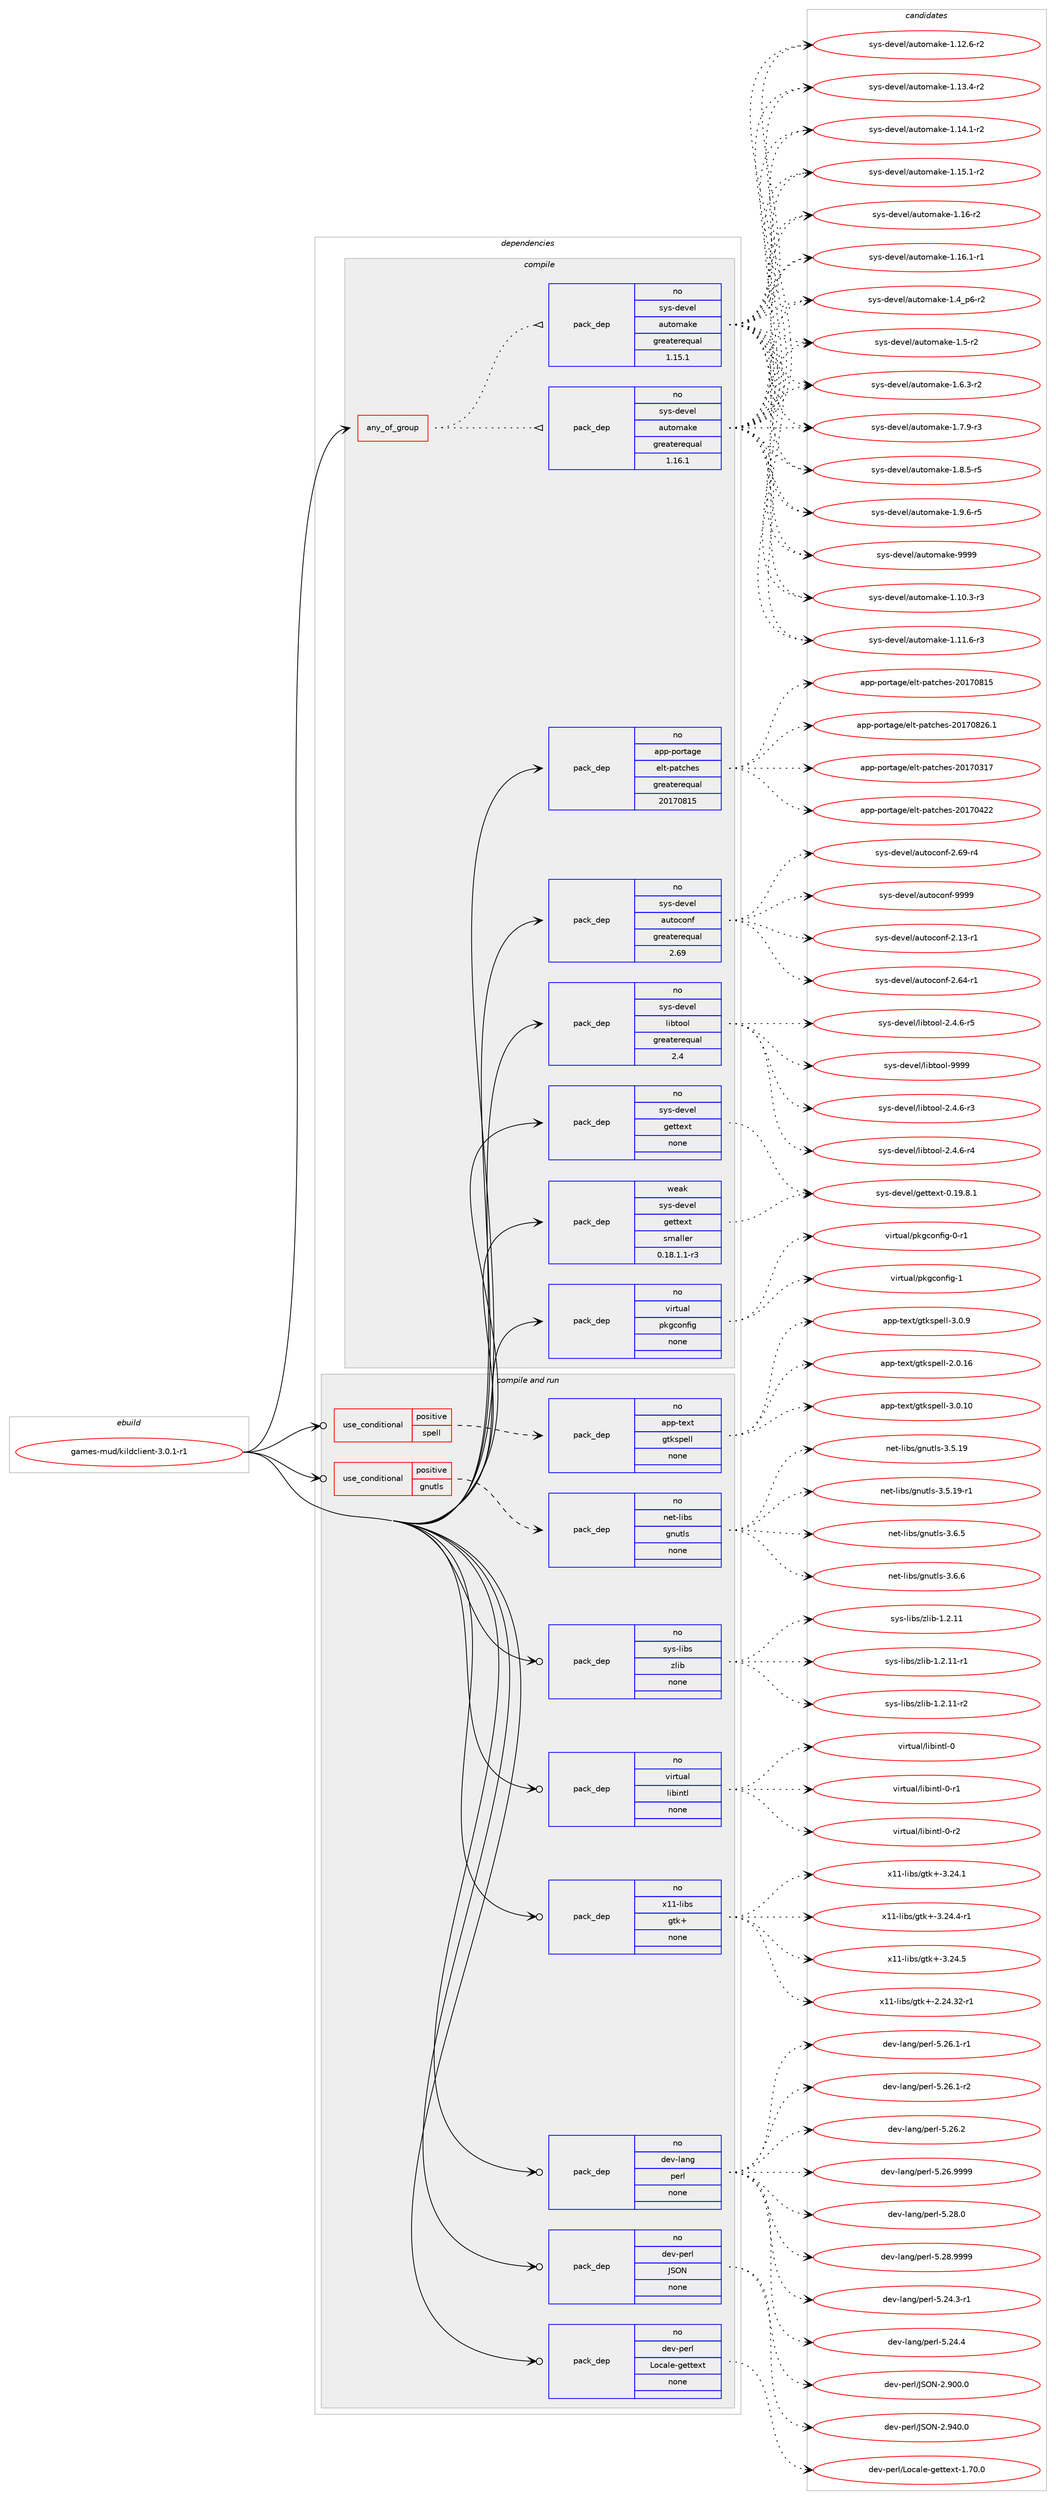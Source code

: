 digraph prolog {

# *************
# Graph options
# *************

newrank=true;
concentrate=true;
compound=true;
graph [rankdir=LR,fontname=Helvetica,fontsize=10,ranksep=1.5];#, ranksep=2.5, nodesep=0.2];
edge  [arrowhead=vee];
node  [fontname=Helvetica,fontsize=10];

# **********
# The ebuild
# **********

subgraph cluster_leftcol {
color=gray;
rank=same;
label=<<i>ebuild</i>>;
id [label="games-mud/kildclient-3.0.1-r1", color=red, width=4, href="../games-mud/kildclient-3.0.1-r1.svg"];
}

# ****************
# The dependencies
# ****************

subgraph cluster_midcol {
color=gray;
label=<<i>dependencies</i>>;
subgraph cluster_compile {
fillcolor="#eeeeee";
style=filled;
label=<<i>compile</i>>;
subgraph any23450 {
dependency1558874 [label=<<TABLE BORDER="0" CELLBORDER="1" CELLSPACING="0" CELLPADDING="4"><TR><TD CELLPADDING="10">any_of_group</TD></TR></TABLE>>, shape=none, color=red];subgraph pack1107928 {
dependency1558875 [label=<<TABLE BORDER="0" CELLBORDER="1" CELLSPACING="0" CELLPADDING="4" WIDTH="220"><TR><TD ROWSPAN="6" CELLPADDING="30">pack_dep</TD></TR><TR><TD WIDTH="110">no</TD></TR><TR><TD>sys-devel</TD></TR><TR><TD>automake</TD></TR><TR><TD>greaterequal</TD></TR><TR><TD>1.16.1</TD></TR></TABLE>>, shape=none, color=blue];
}
dependency1558874:e -> dependency1558875:w [weight=20,style="dotted",arrowhead="oinv"];
subgraph pack1107929 {
dependency1558876 [label=<<TABLE BORDER="0" CELLBORDER="1" CELLSPACING="0" CELLPADDING="4" WIDTH="220"><TR><TD ROWSPAN="6" CELLPADDING="30">pack_dep</TD></TR><TR><TD WIDTH="110">no</TD></TR><TR><TD>sys-devel</TD></TR><TR><TD>automake</TD></TR><TR><TD>greaterequal</TD></TR><TR><TD>1.15.1</TD></TR></TABLE>>, shape=none, color=blue];
}
dependency1558874:e -> dependency1558876:w [weight=20,style="dotted",arrowhead="oinv"];
}
id:e -> dependency1558874:w [weight=20,style="solid",arrowhead="vee"];
subgraph pack1107930 {
dependency1558877 [label=<<TABLE BORDER="0" CELLBORDER="1" CELLSPACING="0" CELLPADDING="4" WIDTH="220"><TR><TD ROWSPAN="6" CELLPADDING="30">pack_dep</TD></TR><TR><TD WIDTH="110">no</TD></TR><TR><TD>app-portage</TD></TR><TR><TD>elt-patches</TD></TR><TR><TD>greaterequal</TD></TR><TR><TD>20170815</TD></TR></TABLE>>, shape=none, color=blue];
}
id:e -> dependency1558877:w [weight=20,style="solid",arrowhead="vee"];
subgraph pack1107931 {
dependency1558878 [label=<<TABLE BORDER="0" CELLBORDER="1" CELLSPACING="0" CELLPADDING="4" WIDTH="220"><TR><TD ROWSPAN="6" CELLPADDING="30">pack_dep</TD></TR><TR><TD WIDTH="110">no</TD></TR><TR><TD>sys-devel</TD></TR><TR><TD>autoconf</TD></TR><TR><TD>greaterequal</TD></TR><TR><TD>2.69</TD></TR></TABLE>>, shape=none, color=blue];
}
id:e -> dependency1558878:w [weight=20,style="solid",arrowhead="vee"];
subgraph pack1107932 {
dependency1558879 [label=<<TABLE BORDER="0" CELLBORDER="1" CELLSPACING="0" CELLPADDING="4" WIDTH="220"><TR><TD ROWSPAN="6" CELLPADDING="30">pack_dep</TD></TR><TR><TD WIDTH="110">no</TD></TR><TR><TD>sys-devel</TD></TR><TR><TD>gettext</TD></TR><TR><TD>none</TD></TR><TR><TD></TD></TR></TABLE>>, shape=none, color=blue];
}
id:e -> dependency1558879:w [weight=20,style="solid",arrowhead="vee"];
subgraph pack1107933 {
dependency1558880 [label=<<TABLE BORDER="0" CELLBORDER="1" CELLSPACING="0" CELLPADDING="4" WIDTH="220"><TR><TD ROWSPAN="6" CELLPADDING="30">pack_dep</TD></TR><TR><TD WIDTH="110">no</TD></TR><TR><TD>sys-devel</TD></TR><TR><TD>libtool</TD></TR><TR><TD>greaterequal</TD></TR><TR><TD>2.4</TD></TR></TABLE>>, shape=none, color=blue];
}
id:e -> dependency1558880:w [weight=20,style="solid",arrowhead="vee"];
subgraph pack1107934 {
dependency1558881 [label=<<TABLE BORDER="0" CELLBORDER="1" CELLSPACING="0" CELLPADDING="4" WIDTH="220"><TR><TD ROWSPAN="6" CELLPADDING="30">pack_dep</TD></TR><TR><TD WIDTH="110">no</TD></TR><TR><TD>virtual</TD></TR><TR><TD>pkgconfig</TD></TR><TR><TD>none</TD></TR><TR><TD></TD></TR></TABLE>>, shape=none, color=blue];
}
id:e -> dependency1558881:w [weight=20,style="solid",arrowhead="vee"];
subgraph pack1107935 {
dependency1558882 [label=<<TABLE BORDER="0" CELLBORDER="1" CELLSPACING="0" CELLPADDING="4" WIDTH="220"><TR><TD ROWSPAN="6" CELLPADDING="30">pack_dep</TD></TR><TR><TD WIDTH="110">weak</TD></TR><TR><TD>sys-devel</TD></TR><TR><TD>gettext</TD></TR><TR><TD>smaller</TD></TR><TR><TD>0.18.1.1-r3</TD></TR></TABLE>>, shape=none, color=blue];
}
id:e -> dependency1558882:w [weight=20,style="solid",arrowhead="vee"];
}
subgraph cluster_compileandrun {
fillcolor="#eeeeee";
style=filled;
label=<<i>compile and run</i>>;
subgraph cond426903 {
dependency1558883 [label=<<TABLE BORDER="0" CELLBORDER="1" CELLSPACING="0" CELLPADDING="4"><TR><TD ROWSPAN="3" CELLPADDING="10">use_conditional</TD></TR><TR><TD>positive</TD></TR><TR><TD>gnutls</TD></TR></TABLE>>, shape=none, color=red];
subgraph pack1107936 {
dependency1558884 [label=<<TABLE BORDER="0" CELLBORDER="1" CELLSPACING="0" CELLPADDING="4" WIDTH="220"><TR><TD ROWSPAN="6" CELLPADDING="30">pack_dep</TD></TR><TR><TD WIDTH="110">no</TD></TR><TR><TD>net-libs</TD></TR><TR><TD>gnutls</TD></TR><TR><TD>none</TD></TR><TR><TD></TD></TR></TABLE>>, shape=none, color=blue];
}
dependency1558883:e -> dependency1558884:w [weight=20,style="dashed",arrowhead="vee"];
}
id:e -> dependency1558883:w [weight=20,style="solid",arrowhead="odotvee"];
subgraph cond426904 {
dependency1558885 [label=<<TABLE BORDER="0" CELLBORDER="1" CELLSPACING="0" CELLPADDING="4"><TR><TD ROWSPAN="3" CELLPADDING="10">use_conditional</TD></TR><TR><TD>positive</TD></TR><TR><TD>spell</TD></TR></TABLE>>, shape=none, color=red];
subgraph pack1107937 {
dependency1558886 [label=<<TABLE BORDER="0" CELLBORDER="1" CELLSPACING="0" CELLPADDING="4" WIDTH="220"><TR><TD ROWSPAN="6" CELLPADDING="30">pack_dep</TD></TR><TR><TD WIDTH="110">no</TD></TR><TR><TD>app-text</TD></TR><TR><TD>gtkspell</TD></TR><TR><TD>none</TD></TR><TR><TD></TD></TR></TABLE>>, shape=none, color=blue];
}
dependency1558885:e -> dependency1558886:w [weight=20,style="dashed",arrowhead="vee"];
}
id:e -> dependency1558885:w [weight=20,style="solid",arrowhead="odotvee"];
subgraph pack1107938 {
dependency1558887 [label=<<TABLE BORDER="0" CELLBORDER="1" CELLSPACING="0" CELLPADDING="4" WIDTH="220"><TR><TD ROWSPAN="6" CELLPADDING="30">pack_dep</TD></TR><TR><TD WIDTH="110">no</TD></TR><TR><TD>dev-lang</TD></TR><TR><TD>perl</TD></TR><TR><TD>none</TD></TR><TR><TD></TD></TR></TABLE>>, shape=none, color=blue];
}
id:e -> dependency1558887:w [weight=20,style="solid",arrowhead="odotvee"];
subgraph pack1107939 {
dependency1558888 [label=<<TABLE BORDER="0" CELLBORDER="1" CELLSPACING="0" CELLPADDING="4" WIDTH="220"><TR><TD ROWSPAN="6" CELLPADDING="30">pack_dep</TD></TR><TR><TD WIDTH="110">no</TD></TR><TR><TD>dev-perl</TD></TR><TR><TD>JSON</TD></TR><TR><TD>none</TD></TR><TR><TD></TD></TR></TABLE>>, shape=none, color=blue];
}
id:e -> dependency1558888:w [weight=20,style="solid",arrowhead="odotvee"];
subgraph pack1107940 {
dependency1558889 [label=<<TABLE BORDER="0" CELLBORDER="1" CELLSPACING="0" CELLPADDING="4" WIDTH="220"><TR><TD ROWSPAN="6" CELLPADDING="30">pack_dep</TD></TR><TR><TD WIDTH="110">no</TD></TR><TR><TD>dev-perl</TD></TR><TR><TD>Locale-gettext</TD></TR><TR><TD>none</TD></TR><TR><TD></TD></TR></TABLE>>, shape=none, color=blue];
}
id:e -> dependency1558889:w [weight=20,style="solid",arrowhead="odotvee"];
subgraph pack1107941 {
dependency1558890 [label=<<TABLE BORDER="0" CELLBORDER="1" CELLSPACING="0" CELLPADDING="4" WIDTH="220"><TR><TD ROWSPAN="6" CELLPADDING="30">pack_dep</TD></TR><TR><TD WIDTH="110">no</TD></TR><TR><TD>sys-libs</TD></TR><TR><TD>zlib</TD></TR><TR><TD>none</TD></TR><TR><TD></TD></TR></TABLE>>, shape=none, color=blue];
}
id:e -> dependency1558890:w [weight=20,style="solid",arrowhead="odotvee"];
subgraph pack1107942 {
dependency1558891 [label=<<TABLE BORDER="0" CELLBORDER="1" CELLSPACING="0" CELLPADDING="4" WIDTH="220"><TR><TD ROWSPAN="6" CELLPADDING="30">pack_dep</TD></TR><TR><TD WIDTH="110">no</TD></TR><TR><TD>virtual</TD></TR><TR><TD>libintl</TD></TR><TR><TD>none</TD></TR><TR><TD></TD></TR></TABLE>>, shape=none, color=blue];
}
id:e -> dependency1558891:w [weight=20,style="solid",arrowhead="odotvee"];
subgraph pack1107943 {
dependency1558892 [label=<<TABLE BORDER="0" CELLBORDER="1" CELLSPACING="0" CELLPADDING="4" WIDTH="220"><TR><TD ROWSPAN="6" CELLPADDING="30">pack_dep</TD></TR><TR><TD WIDTH="110">no</TD></TR><TR><TD>x11-libs</TD></TR><TR><TD>gtk+</TD></TR><TR><TD>none</TD></TR><TR><TD></TD></TR></TABLE>>, shape=none, color=blue];
}
id:e -> dependency1558892:w [weight=20,style="solid",arrowhead="odotvee"];
}
subgraph cluster_run {
fillcolor="#eeeeee";
style=filled;
label=<<i>run</i>>;
}
}

# **************
# The candidates
# **************

subgraph cluster_choices {
rank=same;
color=gray;
label=<<i>candidates</i>>;

subgraph choice1107928 {
color=black;
nodesep=1;
choice11512111545100101118101108479711711611110997107101454946494846514511451 [label="sys-devel/automake-1.10.3-r3", color=red, width=4,href="../sys-devel/automake-1.10.3-r3.svg"];
choice11512111545100101118101108479711711611110997107101454946494946544511451 [label="sys-devel/automake-1.11.6-r3", color=red, width=4,href="../sys-devel/automake-1.11.6-r3.svg"];
choice11512111545100101118101108479711711611110997107101454946495046544511450 [label="sys-devel/automake-1.12.6-r2", color=red, width=4,href="../sys-devel/automake-1.12.6-r2.svg"];
choice11512111545100101118101108479711711611110997107101454946495146524511450 [label="sys-devel/automake-1.13.4-r2", color=red, width=4,href="../sys-devel/automake-1.13.4-r2.svg"];
choice11512111545100101118101108479711711611110997107101454946495246494511450 [label="sys-devel/automake-1.14.1-r2", color=red, width=4,href="../sys-devel/automake-1.14.1-r2.svg"];
choice11512111545100101118101108479711711611110997107101454946495346494511450 [label="sys-devel/automake-1.15.1-r2", color=red, width=4,href="../sys-devel/automake-1.15.1-r2.svg"];
choice1151211154510010111810110847971171161111099710710145494649544511450 [label="sys-devel/automake-1.16-r2", color=red, width=4,href="../sys-devel/automake-1.16-r2.svg"];
choice11512111545100101118101108479711711611110997107101454946495446494511449 [label="sys-devel/automake-1.16.1-r1", color=red, width=4,href="../sys-devel/automake-1.16.1-r1.svg"];
choice115121115451001011181011084797117116111109971071014549465295112544511450 [label="sys-devel/automake-1.4_p6-r2", color=red, width=4,href="../sys-devel/automake-1.4_p6-r2.svg"];
choice11512111545100101118101108479711711611110997107101454946534511450 [label="sys-devel/automake-1.5-r2", color=red, width=4,href="../sys-devel/automake-1.5-r2.svg"];
choice115121115451001011181011084797117116111109971071014549465446514511450 [label="sys-devel/automake-1.6.3-r2", color=red, width=4,href="../sys-devel/automake-1.6.3-r2.svg"];
choice115121115451001011181011084797117116111109971071014549465546574511451 [label="sys-devel/automake-1.7.9-r3", color=red, width=4,href="../sys-devel/automake-1.7.9-r3.svg"];
choice115121115451001011181011084797117116111109971071014549465646534511453 [label="sys-devel/automake-1.8.5-r5", color=red, width=4,href="../sys-devel/automake-1.8.5-r5.svg"];
choice115121115451001011181011084797117116111109971071014549465746544511453 [label="sys-devel/automake-1.9.6-r5", color=red, width=4,href="../sys-devel/automake-1.9.6-r5.svg"];
choice115121115451001011181011084797117116111109971071014557575757 [label="sys-devel/automake-9999", color=red, width=4,href="../sys-devel/automake-9999.svg"];
dependency1558875:e -> choice11512111545100101118101108479711711611110997107101454946494846514511451:w [style=dotted,weight="100"];
dependency1558875:e -> choice11512111545100101118101108479711711611110997107101454946494946544511451:w [style=dotted,weight="100"];
dependency1558875:e -> choice11512111545100101118101108479711711611110997107101454946495046544511450:w [style=dotted,weight="100"];
dependency1558875:e -> choice11512111545100101118101108479711711611110997107101454946495146524511450:w [style=dotted,weight="100"];
dependency1558875:e -> choice11512111545100101118101108479711711611110997107101454946495246494511450:w [style=dotted,weight="100"];
dependency1558875:e -> choice11512111545100101118101108479711711611110997107101454946495346494511450:w [style=dotted,weight="100"];
dependency1558875:e -> choice1151211154510010111810110847971171161111099710710145494649544511450:w [style=dotted,weight="100"];
dependency1558875:e -> choice11512111545100101118101108479711711611110997107101454946495446494511449:w [style=dotted,weight="100"];
dependency1558875:e -> choice115121115451001011181011084797117116111109971071014549465295112544511450:w [style=dotted,weight="100"];
dependency1558875:e -> choice11512111545100101118101108479711711611110997107101454946534511450:w [style=dotted,weight="100"];
dependency1558875:e -> choice115121115451001011181011084797117116111109971071014549465446514511450:w [style=dotted,weight="100"];
dependency1558875:e -> choice115121115451001011181011084797117116111109971071014549465546574511451:w [style=dotted,weight="100"];
dependency1558875:e -> choice115121115451001011181011084797117116111109971071014549465646534511453:w [style=dotted,weight="100"];
dependency1558875:e -> choice115121115451001011181011084797117116111109971071014549465746544511453:w [style=dotted,weight="100"];
dependency1558875:e -> choice115121115451001011181011084797117116111109971071014557575757:w [style=dotted,weight="100"];
}
subgraph choice1107929 {
color=black;
nodesep=1;
choice11512111545100101118101108479711711611110997107101454946494846514511451 [label="sys-devel/automake-1.10.3-r3", color=red, width=4,href="../sys-devel/automake-1.10.3-r3.svg"];
choice11512111545100101118101108479711711611110997107101454946494946544511451 [label="sys-devel/automake-1.11.6-r3", color=red, width=4,href="../sys-devel/automake-1.11.6-r3.svg"];
choice11512111545100101118101108479711711611110997107101454946495046544511450 [label="sys-devel/automake-1.12.6-r2", color=red, width=4,href="../sys-devel/automake-1.12.6-r2.svg"];
choice11512111545100101118101108479711711611110997107101454946495146524511450 [label="sys-devel/automake-1.13.4-r2", color=red, width=4,href="../sys-devel/automake-1.13.4-r2.svg"];
choice11512111545100101118101108479711711611110997107101454946495246494511450 [label="sys-devel/automake-1.14.1-r2", color=red, width=4,href="../sys-devel/automake-1.14.1-r2.svg"];
choice11512111545100101118101108479711711611110997107101454946495346494511450 [label="sys-devel/automake-1.15.1-r2", color=red, width=4,href="../sys-devel/automake-1.15.1-r2.svg"];
choice1151211154510010111810110847971171161111099710710145494649544511450 [label="sys-devel/automake-1.16-r2", color=red, width=4,href="../sys-devel/automake-1.16-r2.svg"];
choice11512111545100101118101108479711711611110997107101454946495446494511449 [label="sys-devel/automake-1.16.1-r1", color=red, width=4,href="../sys-devel/automake-1.16.1-r1.svg"];
choice115121115451001011181011084797117116111109971071014549465295112544511450 [label="sys-devel/automake-1.4_p6-r2", color=red, width=4,href="../sys-devel/automake-1.4_p6-r2.svg"];
choice11512111545100101118101108479711711611110997107101454946534511450 [label="sys-devel/automake-1.5-r2", color=red, width=4,href="../sys-devel/automake-1.5-r2.svg"];
choice115121115451001011181011084797117116111109971071014549465446514511450 [label="sys-devel/automake-1.6.3-r2", color=red, width=4,href="../sys-devel/automake-1.6.3-r2.svg"];
choice115121115451001011181011084797117116111109971071014549465546574511451 [label="sys-devel/automake-1.7.9-r3", color=red, width=4,href="../sys-devel/automake-1.7.9-r3.svg"];
choice115121115451001011181011084797117116111109971071014549465646534511453 [label="sys-devel/automake-1.8.5-r5", color=red, width=4,href="../sys-devel/automake-1.8.5-r5.svg"];
choice115121115451001011181011084797117116111109971071014549465746544511453 [label="sys-devel/automake-1.9.6-r5", color=red, width=4,href="../sys-devel/automake-1.9.6-r5.svg"];
choice115121115451001011181011084797117116111109971071014557575757 [label="sys-devel/automake-9999", color=red, width=4,href="../sys-devel/automake-9999.svg"];
dependency1558876:e -> choice11512111545100101118101108479711711611110997107101454946494846514511451:w [style=dotted,weight="100"];
dependency1558876:e -> choice11512111545100101118101108479711711611110997107101454946494946544511451:w [style=dotted,weight="100"];
dependency1558876:e -> choice11512111545100101118101108479711711611110997107101454946495046544511450:w [style=dotted,weight="100"];
dependency1558876:e -> choice11512111545100101118101108479711711611110997107101454946495146524511450:w [style=dotted,weight="100"];
dependency1558876:e -> choice11512111545100101118101108479711711611110997107101454946495246494511450:w [style=dotted,weight="100"];
dependency1558876:e -> choice11512111545100101118101108479711711611110997107101454946495346494511450:w [style=dotted,weight="100"];
dependency1558876:e -> choice1151211154510010111810110847971171161111099710710145494649544511450:w [style=dotted,weight="100"];
dependency1558876:e -> choice11512111545100101118101108479711711611110997107101454946495446494511449:w [style=dotted,weight="100"];
dependency1558876:e -> choice115121115451001011181011084797117116111109971071014549465295112544511450:w [style=dotted,weight="100"];
dependency1558876:e -> choice11512111545100101118101108479711711611110997107101454946534511450:w [style=dotted,weight="100"];
dependency1558876:e -> choice115121115451001011181011084797117116111109971071014549465446514511450:w [style=dotted,weight="100"];
dependency1558876:e -> choice115121115451001011181011084797117116111109971071014549465546574511451:w [style=dotted,weight="100"];
dependency1558876:e -> choice115121115451001011181011084797117116111109971071014549465646534511453:w [style=dotted,weight="100"];
dependency1558876:e -> choice115121115451001011181011084797117116111109971071014549465746544511453:w [style=dotted,weight="100"];
dependency1558876:e -> choice115121115451001011181011084797117116111109971071014557575757:w [style=dotted,weight="100"];
}
subgraph choice1107930 {
color=black;
nodesep=1;
choice97112112451121111141169710310147101108116451129711699104101115455048495548514955 [label="app-portage/elt-patches-20170317", color=red, width=4,href="../app-portage/elt-patches-20170317.svg"];
choice97112112451121111141169710310147101108116451129711699104101115455048495548525050 [label="app-portage/elt-patches-20170422", color=red, width=4,href="../app-portage/elt-patches-20170422.svg"];
choice97112112451121111141169710310147101108116451129711699104101115455048495548564953 [label="app-portage/elt-patches-20170815", color=red, width=4,href="../app-portage/elt-patches-20170815.svg"];
choice971121124511211111411697103101471011081164511297116991041011154550484955485650544649 [label="app-portage/elt-patches-20170826.1", color=red, width=4,href="../app-portage/elt-patches-20170826.1.svg"];
dependency1558877:e -> choice97112112451121111141169710310147101108116451129711699104101115455048495548514955:w [style=dotted,weight="100"];
dependency1558877:e -> choice97112112451121111141169710310147101108116451129711699104101115455048495548525050:w [style=dotted,weight="100"];
dependency1558877:e -> choice97112112451121111141169710310147101108116451129711699104101115455048495548564953:w [style=dotted,weight="100"];
dependency1558877:e -> choice971121124511211111411697103101471011081164511297116991041011154550484955485650544649:w [style=dotted,weight="100"];
}
subgraph choice1107931 {
color=black;
nodesep=1;
choice1151211154510010111810110847971171161119911111010245504649514511449 [label="sys-devel/autoconf-2.13-r1", color=red, width=4,href="../sys-devel/autoconf-2.13-r1.svg"];
choice1151211154510010111810110847971171161119911111010245504654524511449 [label="sys-devel/autoconf-2.64-r1", color=red, width=4,href="../sys-devel/autoconf-2.64-r1.svg"];
choice1151211154510010111810110847971171161119911111010245504654574511452 [label="sys-devel/autoconf-2.69-r4", color=red, width=4,href="../sys-devel/autoconf-2.69-r4.svg"];
choice115121115451001011181011084797117116111991111101024557575757 [label="sys-devel/autoconf-9999", color=red, width=4,href="../sys-devel/autoconf-9999.svg"];
dependency1558878:e -> choice1151211154510010111810110847971171161119911111010245504649514511449:w [style=dotted,weight="100"];
dependency1558878:e -> choice1151211154510010111810110847971171161119911111010245504654524511449:w [style=dotted,weight="100"];
dependency1558878:e -> choice1151211154510010111810110847971171161119911111010245504654574511452:w [style=dotted,weight="100"];
dependency1558878:e -> choice115121115451001011181011084797117116111991111101024557575757:w [style=dotted,weight="100"];
}
subgraph choice1107932 {
color=black;
nodesep=1;
choice1151211154510010111810110847103101116116101120116454846495746564649 [label="sys-devel/gettext-0.19.8.1", color=red, width=4,href="../sys-devel/gettext-0.19.8.1.svg"];
dependency1558879:e -> choice1151211154510010111810110847103101116116101120116454846495746564649:w [style=dotted,weight="100"];
}
subgraph choice1107933 {
color=black;
nodesep=1;
choice1151211154510010111810110847108105981161111111084550465246544511451 [label="sys-devel/libtool-2.4.6-r3", color=red, width=4,href="../sys-devel/libtool-2.4.6-r3.svg"];
choice1151211154510010111810110847108105981161111111084550465246544511452 [label="sys-devel/libtool-2.4.6-r4", color=red, width=4,href="../sys-devel/libtool-2.4.6-r4.svg"];
choice1151211154510010111810110847108105981161111111084550465246544511453 [label="sys-devel/libtool-2.4.6-r5", color=red, width=4,href="../sys-devel/libtool-2.4.6-r5.svg"];
choice1151211154510010111810110847108105981161111111084557575757 [label="sys-devel/libtool-9999", color=red, width=4,href="../sys-devel/libtool-9999.svg"];
dependency1558880:e -> choice1151211154510010111810110847108105981161111111084550465246544511451:w [style=dotted,weight="100"];
dependency1558880:e -> choice1151211154510010111810110847108105981161111111084550465246544511452:w [style=dotted,weight="100"];
dependency1558880:e -> choice1151211154510010111810110847108105981161111111084550465246544511453:w [style=dotted,weight="100"];
dependency1558880:e -> choice1151211154510010111810110847108105981161111111084557575757:w [style=dotted,weight="100"];
}
subgraph choice1107934 {
color=black;
nodesep=1;
choice11810511411611797108471121071039911111010210510345484511449 [label="virtual/pkgconfig-0-r1", color=red, width=4,href="../virtual/pkgconfig-0-r1.svg"];
choice1181051141161179710847112107103991111101021051034549 [label="virtual/pkgconfig-1", color=red, width=4,href="../virtual/pkgconfig-1.svg"];
dependency1558881:e -> choice11810511411611797108471121071039911111010210510345484511449:w [style=dotted,weight="100"];
dependency1558881:e -> choice1181051141161179710847112107103991111101021051034549:w [style=dotted,weight="100"];
}
subgraph choice1107935 {
color=black;
nodesep=1;
choice1151211154510010111810110847103101116116101120116454846495746564649 [label="sys-devel/gettext-0.19.8.1", color=red, width=4,href="../sys-devel/gettext-0.19.8.1.svg"];
dependency1558882:e -> choice1151211154510010111810110847103101116116101120116454846495746564649:w [style=dotted,weight="100"];
}
subgraph choice1107936 {
color=black;
nodesep=1;
choice11010111645108105981154710311011711610811545514653464957 [label="net-libs/gnutls-3.5.19", color=red, width=4,href="../net-libs/gnutls-3.5.19.svg"];
choice110101116451081059811547103110117116108115455146534649574511449 [label="net-libs/gnutls-3.5.19-r1", color=red, width=4,href="../net-libs/gnutls-3.5.19-r1.svg"];
choice110101116451081059811547103110117116108115455146544653 [label="net-libs/gnutls-3.6.5", color=red, width=4,href="../net-libs/gnutls-3.6.5.svg"];
choice110101116451081059811547103110117116108115455146544654 [label="net-libs/gnutls-3.6.6", color=red, width=4,href="../net-libs/gnutls-3.6.6.svg"];
dependency1558884:e -> choice11010111645108105981154710311011711610811545514653464957:w [style=dotted,weight="100"];
dependency1558884:e -> choice110101116451081059811547103110117116108115455146534649574511449:w [style=dotted,weight="100"];
dependency1558884:e -> choice110101116451081059811547103110117116108115455146544653:w [style=dotted,weight="100"];
dependency1558884:e -> choice110101116451081059811547103110117116108115455146544654:w [style=dotted,weight="100"];
}
subgraph choice1107937 {
color=black;
nodesep=1;
choice97112112451161011201164710311610711511210110810845504648464954 [label="app-text/gtkspell-2.0.16", color=red, width=4,href="../app-text/gtkspell-2.0.16.svg"];
choice97112112451161011201164710311610711511210110810845514648464948 [label="app-text/gtkspell-3.0.10", color=red, width=4,href="../app-text/gtkspell-3.0.10.svg"];
choice971121124511610112011647103116107115112101108108455146484657 [label="app-text/gtkspell-3.0.9", color=red, width=4,href="../app-text/gtkspell-3.0.9.svg"];
dependency1558886:e -> choice97112112451161011201164710311610711511210110810845504648464954:w [style=dotted,weight="100"];
dependency1558886:e -> choice97112112451161011201164710311610711511210110810845514648464948:w [style=dotted,weight="100"];
dependency1558886:e -> choice971121124511610112011647103116107115112101108108455146484657:w [style=dotted,weight="100"];
}
subgraph choice1107938 {
color=black;
nodesep=1;
choice100101118451089711010347112101114108455346505246514511449 [label="dev-lang/perl-5.24.3-r1", color=red, width=4,href="../dev-lang/perl-5.24.3-r1.svg"];
choice10010111845108971101034711210111410845534650524652 [label="dev-lang/perl-5.24.4", color=red, width=4,href="../dev-lang/perl-5.24.4.svg"];
choice100101118451089711010347112101114108455346505446494511449 [label="dev-lang/perl-5.26.1-r1", color=red, width=4,href="../dev-lang/perl-5.26.1-r1.svg"];
choice100101118451089711010347112101114108455346505446494511450 [label="dev-lang/perl-5.26.1-r2", color=red, width=4,href="../dev-lang/perl-5.26.1-r2.svg"];
choice10010111845108971101034711210111410845534650544650 [label="dev-lang/perl-5.26.2", color=red, width=4,href="../dev-lang/perl-5.26.2.svg"];
choice10010111845108971101034711210111410845534650544657575757 [label="dev-lang/perl-5.26.9999", color=red, width=4,href="../dev-lang/perl-5.26.9999.svg"];
choice10010111845108971101034711210111410845534650564648 [label="dev-lang/perl-5.28.0", color=red, width=4,href="../dev-lang/perl-5.28.0.svg"];
choice10010111845108971101034711210111410845534650564657575757 [label="dev-lang/perl-5.28.9999", color=red, width=4,href="../dev-lang/perl-5.28.9999.svg"];
dependency1558887:e -> choice100101118451089711010347112101114108455346505246514511449:w [style=dotted,weight="100"];
dependency1558887:e -> choice10010111845108971101034711210111410845534650524652:w [style=dotted,weight="100"];
dependency1558887:e -> choice100101118451089711010347112101114108455346505446494511449:w [style=dotted,weight="100"];
dependency1558887:e -> choice100101118451089711010347112101114108455346505446494511450:w [style=dotted,weight="100"];
dependency1558887:e -> choice10010111845108971101034711210111410845534650544650:w [style=dotted,weight="100"];
dependency1558887:e -> choice10010111845108971101034711210111410845534650544657575757:w [style=dotted,weight="100"];
dependency1558887:e -> choice10010111845108971101034711210111410845534650564648:w [style=dotted,weight="100"];
dependency1558887:e -> choice10010111845108971101034711210111410845534650564657575757:w [style=dotted,weight="100"];
}
subgraph choice1107939 {
color=black;
nodesep=1;
choice1001011184511210111410847748379784550465748484648 [label="dev-perl/JSON-2.900.0", color=red, width=4,href="../dev-perl/JSON-2.900.0.svg"];
choice1001011184511210111410847748379784550465752484648 [label="dev-perl/JSON-2.940.0", color=red, width=4,href="../dev-perl/JSON-2.940.0.svg"];
dependency1558888:e -> choice1001011184511210111410847748379784550465748484648:w [style=dotted,weight="100"];
dependency1558888:e -> choice1001011184511210111410847748379784550465752484648:w [style=dotted,weight="100"];
}
subgraph choice1107940 {
color=black;
nodesep=1;
choice10010111845112101114108477611199971081014510310111611610112011645494655484648 [label="dev-perl/Locale-gettext-1.70.0", color=red, width=4,href="../dev-perl/Locale-gettext-1.70.0.svg"];
dependency1558889:e -> choice10010111845112101114108477611199971081014510310111611610112011645494655484648:w [style=dotted,weight="100"];
}
subgraph choice1107941 {
color=black;
nodesep=1;
choice1151211154510810598115471221081059845494650464949 [label="sys-libs/zlib-1.2.11", color=red, width=4,href="../sys-libs/zlib-1.2.11.svg"];
choice11512111545108105981154712210810598454946504649494511449 [label="sys-libs/zlib-1.2.11-r1", color=red, width=4,href="../sys-libs/zlib-1.2.11-r1.svg"];
choice11512111545108105981154712210810598454946504649494511450 [label="sys-libs/zlib-1.2.11-r2", color=red, width=4,href="../sys-libs/zlib-1.2.11-r2.svg"];
dependency1558890:e -> choice1151211154510810598115471221081059845494650464949:w [style=dotted,weight="100"];
dependency1558890:e -> choice11512111545108105981154712210810598454946504649494511449:w [style=dotted,weight="100"];
dependency1558890:e -> choice11512111545108105981154712210810598454946504649494511450:w [style=dotted,weight="100"];
}
subgraph choice1107942 {
color=black;
nodesep=1;
choice1181051141161179710847108105981051101161084548 [label="virtual/libintl-0", color=red, width=4,href="../virtual/libintl-0.svg"];
choice11810511411611797108471081059810511011610845484511449 [label="virtual/libintl-0-r1", color=red, width=4,href="../virtual/libintl-0-r1.svg"];
choice11810511411611797108471081059810511011610845484511450 [label="virtual/libintl-0-r2", color=red, width=4,href="../virtual/libintl-0-r2.svg"];
dependency1558891:e -> choice1181051141161179710847108105981051101161084548:w [style=dotted,weight="100"];
dependency1558891:e -> choice11810511411611797108471081059810511011610845484511449:w [style=dotted,weight="100"];
dependency1558891:e -> choice11810511411611797108471081059810511011610845484511450:w [style=dotted,weight="100"];
}
subgraph choice1107943 {
color=black;
nodesep=1;
choice12049494510810598115471031161074345504650524651504511449 [label="x11-libs/gtk+-2.24.32-r1", color=red, width=4,href="../x11-libs/gtk+-2.24.32-r1.svg"];
choice12049494510810598115471031161074345514650524649 [label="x11-libs/gtk+-3.24.1", color=red, width=4,href="../x11-libs/gtk+-3.24.1.svg"];
choice120494945108105981154710311610743455146505246524511449 [label="x11-libs/gtk+-3.24.4-r1", color=red, width=4,href="../x11-libs/gtk+-3.24.4-r1.svg"];
choice12049494510810598115471031161074345514650524653 [label="x11-libs/gtk+-3.24.5", color=red, width=4,href="../x11-libs/gtk+-3.24.5.svg"];
dependency1558892:e -> choice12049494510810598115471031161074345504650524651504511449:w [style=dotted,weight="100"];
dependency1558892:e -> choice12049494510810598115471031161074345514650524649:w [style=dotted,weight="100"];
dependency1558892:e -> choice120494945108105981154710311610743455146505246524511449:w [style=dotted,weight="100"];
dependency1558892:e -> choice12049494510810598115471031161074345514650524653:w [style=dotted,weight="100"];
}
}

}
